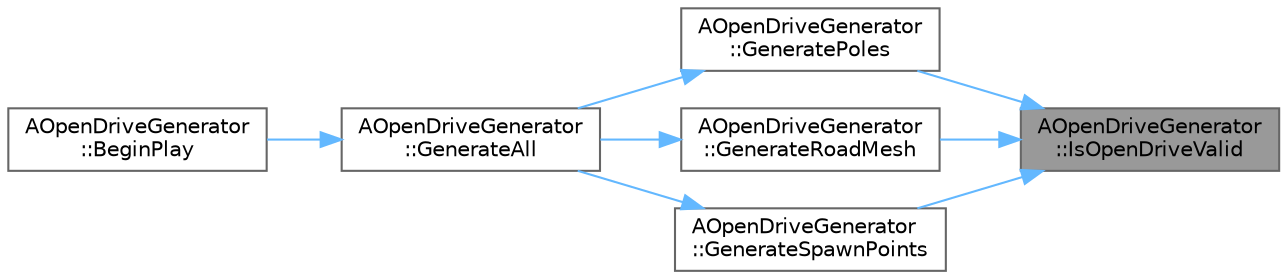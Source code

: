 digraph "AOpenDriveGenerator::IsOpenDriveValid"
{
 // INTERACTIVE_SVG=YES
 // LATEX_PDF_SIZE
  bgcolor="transparent";
  edge [fontname=Helvetica,fontsize=10,labelfontname=Helvetica,labelfontsize=10];
  node [fontname=Helvetica,fontsize=10,shape=box,height=0.2,width=0.4];
  rankdir="RL";
  Node1 [id="Node000001",label="AOpenDriveGenerator\l::IsOpenDriveValid",height=0.2,width=0.4,color="gray40", fillcolor="grey60", style="filled", fontcolor="black",tooltip="Checks if the OpenDrive has been loaded and it's valid."];
  Node1 -> Node2 [id="edge1_Node000001_Node000002",dir="back",color="steelblue1",style="solid",tooltip=" "];
  Node2 [id="Node000002",label="AOpenDriveGenerator\l::GeneratePoles",height=0.2,width=0.4,color="grey40", fillcolor="white", style="filled",URL="$d1/db0/classAOpenDriveGenerator.html#a390a0a0d121c673c46da71a992a1da7b",tooltip="Generates pole meshes based on the OpenDRIVE information."];
  Node2 -> Node3 [id="edge2_Node000002_Node000003",dir="back",color="steelblue1",style="solid",tooltip=" "];
  Node3 [id="Node000003",label="AOpenDriveGenerator\l::GenerateAll",height=0.2,width=0.4,color="grey40", fillcolor="white", style="filled",URL="$d1/db0/classAOpenDriveGenerator.html#ac2724dde02c2a8ea7b25f11107f734a7",tooltip=" "];
  Node3 -> Node4 [id="edge3_Node000003_Node000004",dir="back",color="steelblue1",style="solid",tooltip=" "];
  Node4 [id="Node000004",label="AOpenDriveGenerator\l::BeginPlay",height=0.2,width=0.4,color="grey40", fillcolor="white", style="filled",URL="$d1/db0/classAOpenDriveGenerator.html#aab0452237a38c80a16bc5e96018e6819",tooltip=" "];
  Node1 -> Node5 [id="edge4_Node000001_Node000005",dir="back",color="steelblue1",style="solid",tooltip=" "];
  Node5 [id="Node000005",label="AOpenDriveGenerator\l::GenerateRoadMesh",height=0.2,width=0.4,color="grey40", fillcolor="white", style="filled",URL="$d1/db0/classAOpenDriveGenerator.html#a694d4a1aa944fdb39620d8c06ddb11b5",tooltip="Generates the road and sidewalk mesh based on the OpenDRIVE information."];
  Node5 -> Node3 [id="edge5_Node000005_Node000003",dir="back",color="steelblue1",style="solid",tooltip=" "];
  Node1 -> Node6 [id="edge6_Node000001_Node000006",dir="back",color="steelblue1",style="solid",tooltip=" "];
  Node6 [id="Node000006",label="AOpenDriveGenerator\l::GenerateSpawnPoints",height=0.2,width=0.4,color="grey40", fillcolor="white", style="filled",URL="$d1/db0/classAOpenDriveGenerator.html#aee04fefe736484cf24f7df698cb8dfd3",tooltip="Generates spawn points along the road."];
  Node6 -> Node3 [id="edge7_Node000006_Node000003",dir="back",color="steelblue1",style="solid",tooltip=" "];
}
